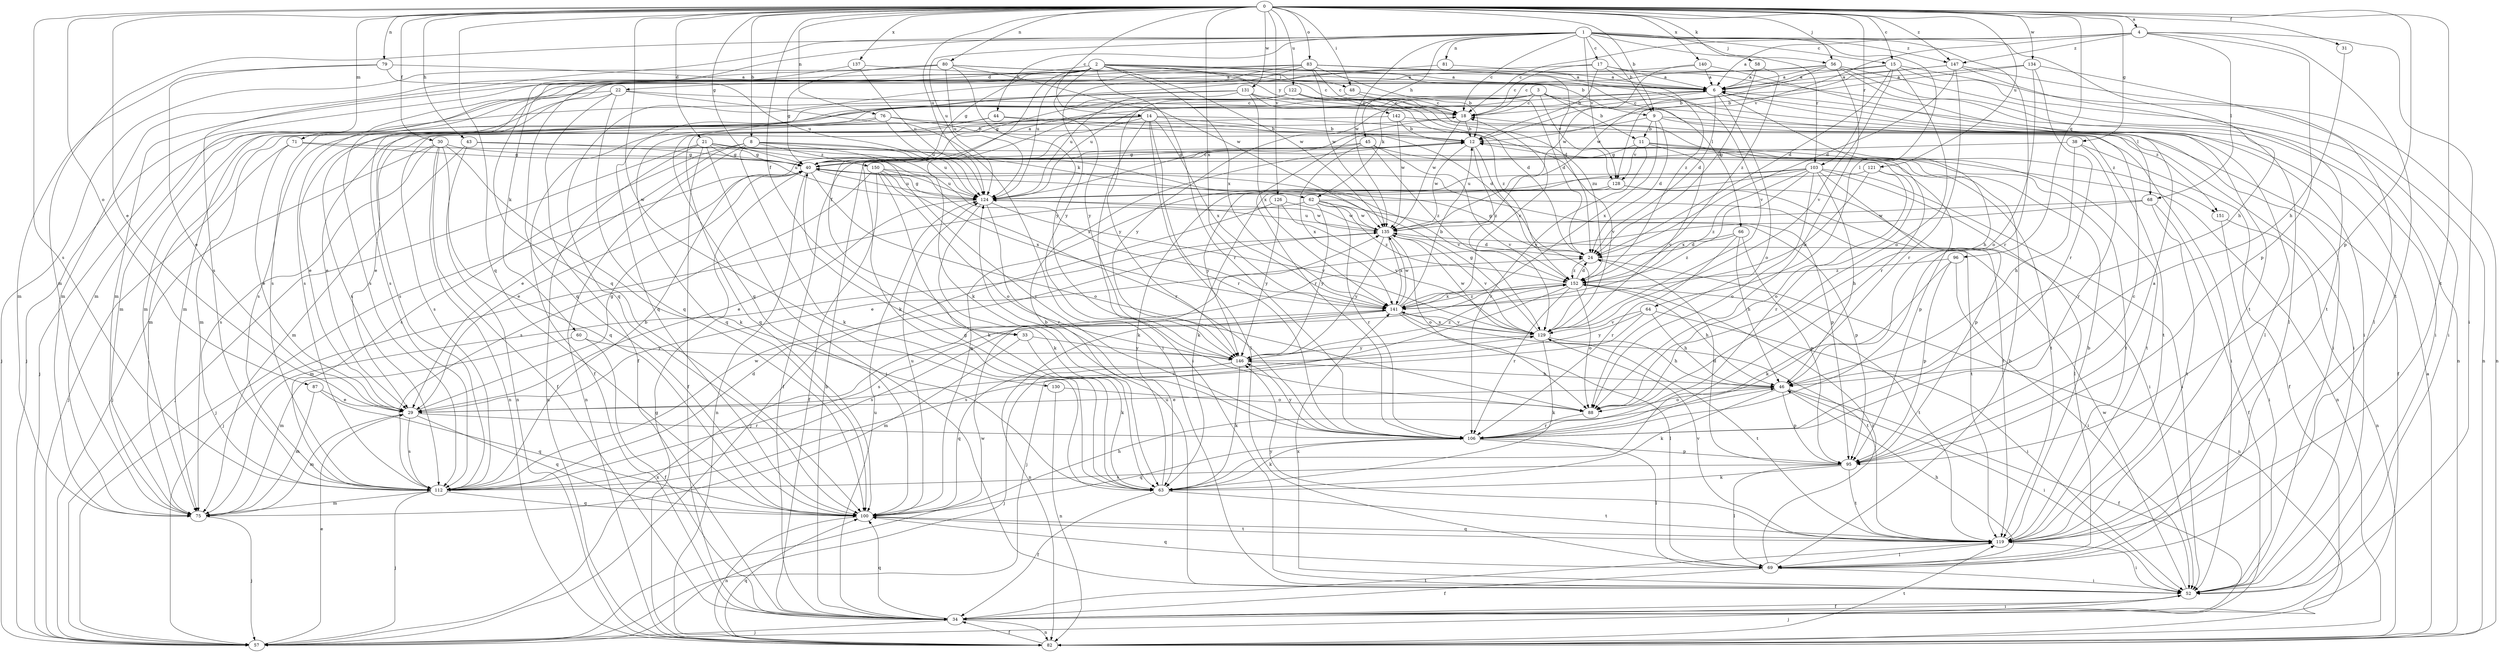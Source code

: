 strict digraph  {
0;
1;
2;
3;
4;
6;
8;
9;
11;
12;
14;
15;
17;
18;
21;
22;
24;
29;
30;
31;
33;
34;
38;
40;
43;
44;
45;
46;
48;
52;
56;
57;
58;
60;
62;
63;
64;
66;
68;
69;
71;
75;
76;
79;
80;
81;
82;
83;
87;
88;
95;
96;
100;
103;
106;
112;
119;
121;
122;
124;
126;
128;
129;
130;
131;
134;
135;
137;
140;
141;
142;
146;
147;
150;
151;
152;
0 -> 4  [label=a];
0 -> 8  [label=b];
0 -> 9  [label=b];
0 -> 14  [label=c];
0 -> 15  [label=c];
0 -> 21  [label=d];
0 -> 29  [label=e];
0 -> 30  [label=f];
0 -> 31  [label=f];
0 -> 33  [label=f];
0 -> 38  [label=g];
0 -> 40  [label=g];
0 -> 43  [label=h];
0 -> 48  [label=i];
0 -> 56  [label=j];
0 -> 58  [label=k];
0 -> 71  [label=m];
0 -> 76  [label=n];
0 -> 79  [label=n];
0 -> 80  [label=n];
0 -> 83  [label=o];
0 -> 87  [label=o];
0 -> 95  [label=p];
0 -> 96  [label=q];
0 -> 100  [label=q];
0 -> 103  [label=r];
0 -> 112  [label=s];
0 -> 119  [label=t];
0 -> 121  [label=u];
0 -> 122  [label=u];
0 -> 124  [label=u];
0 -> 126  [label=v];
0 -> 130  [label=w];
0 -> 131  [label=w];
0 -> 134  [label=w];
0 -> 137  [label=x];
0 -> 140  [label=x];
0 -> 141  [label=x];
0 -> 147  [label=z];
1 -> 9  [label=b];
1 -> 15  [label=c];
1 -> 17  [label=c];
1 -> 18  [label=c];
1 -> 44  [label=h];
1 -> 45  [label=h];
1 -> 46  [label=h];
1 -> 56  [label=j];
1 -> 64  [label=l];
1 -> 75  [label=m];
1 -> 81  [label=n];
1 -> 100  [label=q];
1 -> 103  [label=r];
1 -> 106  [label=r];
1 -> 112  [label=s];
1 -> 124  [label=u];
1 -> 128  [label=v];
1 -> 135  [label=w];
1 -> 147  [label=z];
2 -> 6  [label=a];
2 -> 9  [label=b];
2 -> 22  [label=d];
2 -> 33  [label=f];
2 -> 40  [label=g];
2 -> 48  [label=i];
2 -> 60  [label=k];
2 -> 66  [label=l];
2 -> 75  [label=m];
2 -> 106  [label=r];
2 -> 124  [label=u];
2 -> 135  [label=w];
2 -> 141  [label=x];
2 -> 142  [label=y];
2 -> 146  [label=y];
3 -> 11  [label=b];
3 -> 18  [label=c];
3 -> 52  [label=i];
3 -> 62  [label=k];
3 -> 68  [label=l];
3 -> 75  [label=m];
3 -> 124  [label=u];
3 -> 128  [label=v];
4 -> 6  [label=a];
4 -> 18  [label=c];
4 -> 52  [label=i];
4 -> 68  [label=l];
4 -> 95  [label=p];
4 -> 119  [label=t];
4 -> 128  [label=v];
4 -> 147  [label=z];
6 -> 18  [label=c];
6 -> 24  [label=d];
6 -> 46  [label=h];
6 -> 69  [label=l];
6 -> 88  [label=o];
6 -> 112  [label=s];
6 -> 146  [label=y];
8 -> 29  [label=e];
8 -> 62  [label=k];
8 -> 63  [label=k];
8 -> 82  [label=n];
8 -> 106  [label=r];
8 -> 112  [label=s];
8 -> 124  [label=u];
8 -> 150  [label=z];
9 -> 11  [label=b];
9 -> 24  [label=d];
9 -> 34  [label=f];
9 -> 106  [label=r];
9 -> 141  [label=x];
9 -> 151  [label=z];
11 -> 40  [label=g];
11 -> 106  [label=r];
11 -> 119  [label=t];
11 -> 128  [label=v];
11 -> 129  [label=v];
11 -> 151  [label=z];
12 -> 40  [label=g];
12 -> 82  [label=n];
12 -> 119  [label=t];
12 -> 129  [label=v];
12 -> 135  [label=w];
12 -> 152  [label=z];
14 -> 12  [label=b];
14 -> 52  [label=i];
14 -> 63  [label=k];
14 -> 69  [label=l];
14 -> 75  [label=m];
14 -> 100  [label=q];
14 -> 106  [label=r];
14 -> 112  [label=s];
14 -> 129  [label=v];
14 -> 141  [label=x];
15 -> 6  [label=a];
15 -> 24  [label=d];
15 -> 52  [label=i];
15 -> 82  [label=n];
15 -> 88  [label=o];
15 -> 112  [label=s];
15 -> 129  [label=v];
17 -> 6  [label=a];
17 -> 12  [label=b];
17 -> 18  [label=c];
17 -> 52  [label=i];
17 -> 112  [label=s];
17 -> 152  [label=z];
18 -> 12  [label=b];
18 -> 75  [label=m];
18 -> 135  [label=w];
21 -> 34  [label=f];
21 -> 40  [label=g];
21 -> 52  [label=i];
21 -> 57  [label=j];
21 -> 82  [label=n];
21 -> 106  [label=r];
21 -> 124  [label=u];
21 -> 141  [label=x];
22 -> 18  [label=c];
22 -> 34  [label=f];
22 -> 52  [label=i];
22 -> 75  [label=m];
22 -> 100  [label=q];
22 -> 112  [label=s];
24 -> 40  [label=g];
24 -> 82  [label=n];
24 -> 152  [label=z];
29 -> 40  [label=g];
29 -> 75  [label=m];
29 -> 100  [label=q];
29 -> 106  [label=r];
29 -> 112  [label=s];
29 -> 129  [label=v];
30 -> 34  [label=f];
30 -> 40  [label=g];
30 -> 57  [label=j];
30 -> 63  [label=k];
30 -> 82  [label=n];
30 -> 100  [label=q];
30 -> 112  [label=s];
31 -> 46  [label=h];
33 -> 63  [label=k];
33 -> 75  [label=m];
33 -> 146  [label=y];
34 -> 12  [label=b];
34 -> 52  [label=i];
34 -> 57  [label=j];
34 -> 82  [label=n];
34 -> 100  [label=q];
34 -> 119  [label=t];
34 -> 124  [label=u];
38 -> 34  [label=f];
38 -> 40  [label=g];
38 -> 46  [label=h];
38 -> 106  [label=r];
40 -> 6  [label=a];
40 -> 29  [label=e];
40 -> 57  [label=j];
40 -> 82  [label=n];
40 -> 88  [label=o];
40 -> 124  [label=u];
43 -> 40  [label=g];
43 -> 75  [label=m];
43 -> 82  [label=n];
43 -> 95  [label=p];
44 -> 12  [label=b];
44 -> 24  [label=d];
44 -> 29  [label=e];
44 -> 100  [label=q];
45 -> 34  [label=f];
45 -> 40  [label=g];
45 -> 119  [label=t];
45 -> 129  [label=v];
45 -> 141  [label=x];
45 -> 152  [label=z];
46 -> 29  [label=e];
46 -> 34  [label=f];
46 -> 52  [label=i];
46 -> 63  [label=k];
46 -> 88  [label=o];
46 -> 95  [label=p];
48 -> 18  [label=c];
48 -> 24  [label=d];
48 -> 112  [label=s];
52 -> 34  [label=f];
52 -> 57  [label=j];
52 -> 124  [label=u];
52 -> 135  [label=w];
52 -> 141  [label=x];
56 -> 6  [label=a];
56 -> 18  [label=c];
56 -> 52  [label=i];
56 -> 69  [label=l];
56 -> 82  [label=n];
56 -> 88  [label=o];
56 -> 112  [label=s];
56 -> 135  [label=w];
57 -> 29  [label=e];
57 -> 135  [label=w];
57 -> 141  [label=x];
58 -> 6  [label=a];
58 -> 24  [label=d];
58 -> 152  [label=z];
60 -> 34  [label=f];
60 -> 75  [label=m];
60 -> 146  [label=y];
62 -> 57  [label=j];
62 -> 95  [label=p];
62 -> 106  [label=r];
62 -> 119  [label=t];
62 -> 135  [label=w];
62 -> 146  [label=y];
62 -> 152  [label=z];
63 -> 12  [label=b];
63 -> 34  [label=f];
63 -> 40  [label=g];
63 -> 119  [label=t];
64 -> 46  [label=h];
64 -> 52  [label=i];
64 -> 112  [label=s];
64 -> 129  [label=v];
64 -> 146  [label=y];
66 -> 24  [label=d];
66 -> 46  [label=h];
66 -> 95  [label=p];
66 -> 106  [label=r];
66 -> 152  [label=z];
68 -> 29  [label=e];
68 -> 34  [label=f];
68 -> 119  [label=t];
68 -> 135  [label=w];
69 -> 12  [label=b];
69 -> 34  [label=f];
69 -> 46  [label=h];
69 -> 52  [label=i];
69 -> 100  [label=q];
69 -> 152  [label=z];
71 -> 29  [label=e];
71 -> 40  [label=g];
71 -> 57  [label=j];
71 -> 129  [label=v];
75 -> 57  [label=j];
76 -> 12  [label=b];
76 -> 29  [label=e];
76 -> 34  [label=f];
76 -> 119  [label=t];
76 -> 124  [label=u];
79 -> 6  [label=a];
79 -> 29  [label=e];
79 -> 75  [label=m];
79 -> 124  [label=u];
80 -> 6  [label=a];
80 -> 18  [label=c];
80 -> 40  [label=g];
80 -> 57  [label=j];
80 -> 75  [label=m];
80 -> 124  [label=u];
80 -> 135  [label=w];
80 -> 146  [label=y];
81 -> 6  [label=a];
81 -> 100  [label=q];
82 -> 6  [label=a];
82 -> 34  [label=f];
82 -> 40  [label=g];
82 -> 100  [label=q];
82 -> 119  [label=t];
83 -> 6  [label=a];
83 -> 12  [label=b];
83 -> 18  [label=c];
83 -> 24  [label=d];
83 -> 57  [label=j];
83 -> 75  [label=m];
83 -> 100  [label=q];
83 -> 129  [label=v];
83 -> 135  [label=w];
83 -> 146  [label=y];
87 -> 29  [label=e];
87 -> 75  [label=m];
87 -> 100  [label=q];
88 -> 106  [label=r];
95 -> 6  [label=a];
95 -> 18  [label=c];
95 -> 24  [label=d];
95 -> 63  [label=k];
95 -> 69  [label=l];
95 -> 112  [label=s];
95 -> 119  [label=t];
96 -> 52  [label=i];
96 -> 63  [label=k];
96 -> 95  [label=p];
96 -> 152  [label=z];
100 -> 46  [label=h];
100 -> 82  [label=n];
100 -> 119  [label=t];
100 -> 124  [label=u];
103 -> 46  [label=h];
103 -> 52  [label=i];
103 -> 63  [label=k];
103 -> 69  [label=l];
103 -> 88  [label=o];
103 -> 95  [label=p];
103 -> 100  [label=q];
103 -> 124  [label=u];
103 -> 141  [label=x];
103 -> 152  [label=z];
106 -> 63  [label=k];
106 -> 69  [label=l];
106 -> 95  [label=p];
106 -> 100  [label=q];
106 -> 146  [label=y];
112 -> 12  [label=b];
112 -> 24  [label=d];
112 -> 57  [label=j];
112 -> 75  [label=m];
112 -> 100  [label=q];
112 -> 135  [label=w];
119 -> 12  [label=b];
119 -> 52  [label=i];
119 -> 69  [label=l];
119 -> 100  [label=q];
119 -> 129  [label=v];
119 -> 146  [label=y];
121 -> 88  [label=o];
121 -> 106  [label=r];
121 -> 124  [label=u];
121 -> 141  [label=x];
122 -> 18  [label=c];
122 -> 40  [label=g];
122 -> 52  [label=i];
122 -> 63  [label=k];
122 -> 75  [label=m];
122 -> 106  [label=r];
122 -> 146  [label=y];
122 -> 152  [label=z];
124 -> 18  [label=c];
124 -> 29  [label=e];
124 -> 40  [label=g];
124 -> 63  [label=k];
124 -> 106  [label=r];
124 -> 129  [label=v];
124 -> 135  [label=w];
126 -> 57  [label=j];
126 -> 129  [label=v];
126 -> 135  [label=w];
126 -> 146  [label=y];
128 -> 52  [label=i];
128 -> 63  [label=k];
128 -> 119  [label=t];
128 -> 146  [label=y];
129 -> 40  [label=g];
129 -> 46  [label=h];
129 -> 63  [label=k];
129 -> 119  [label=t];
129 -> 135  [label=w];
129 -> 141  [label=x];
129 -> 146  [label=y];
130 -> 82  [label=n];
130 -> 88  [label=o];
131 -> 18  [label=c];
131 -> 24  [label=d];
131 -> 57  [label=j];
131 -> 100  [label=q];
131 -> 124  [label=u];
131 -> 141  [label=x];
131 -> 152  [label=z];
134 -> 6  [label=a];
134 -> 12  [label=b];
134 -> 69  [label=l];
134 -> 88  [label=o];
134 -> 106  [label=r];
135 -> 24  [label=d];
135 -> 75  [label=m];
135 -> 88  [label=o];
135 -> 124  [label=u];
135 -> 129  [label=v];
135 -> 141  [label=x];
135 -> 146  [label=y];
137 -> 6  [label=a];
137 -> 100  [label=q];
137 -> 124  [label=u];
140 -> 6  [label=a];
140 -> 112  [label=s];
140 -> 119  [label=t];
140 -> 135  [label=w];
141 -> 12  [label=b];
141 -> 18  [label=c];
141 -> 69  [label=l];
141 -> 82  [label=n];
141 -> 112  [label=s];
141 -> 119  [label=t];
141 -> 129  [label=v];
141 -> 135  [label=w];
141 -> 152  [label=z];
142 -> 12  [label=b];
142 -> 29  [label=e];
142 -> 52  [label=i];
142 -> 135  [label=w];
146 -> 46  [label=h];
146 -> 57  [label=j];
146 -> 63  [label=k];
146 -> 100  [label=q];
146 -> 152  [label=z];
147 -> 6  [label=a];
147 -> 12  [label=b];
147 -> 24  [label=d];
147 -> 82  [label=n];
147 -> 106  [label=r];
147 -> 119  [label=t];
150 -> 34  [label=f];
150 -> 63  [label=k];
150 -> 88  [label=o];
150 -> 95  [label=p];
150 -> 112  [label=s];
150 -> 124  [label=u];
150 -> 141  [label=x];
151 -> 52  [label=i];
151 -> 82  [label=n];
152 -> 24  [label=d];
152 -> 46  [label=h];
152 -> 57  [label=j];
152 -> 88  [label=o];
152 -> 106  [label=r];
152 -> 112  [label=s];
152 -> 119  [label=t];
152 -> 141  [label=x];
}
